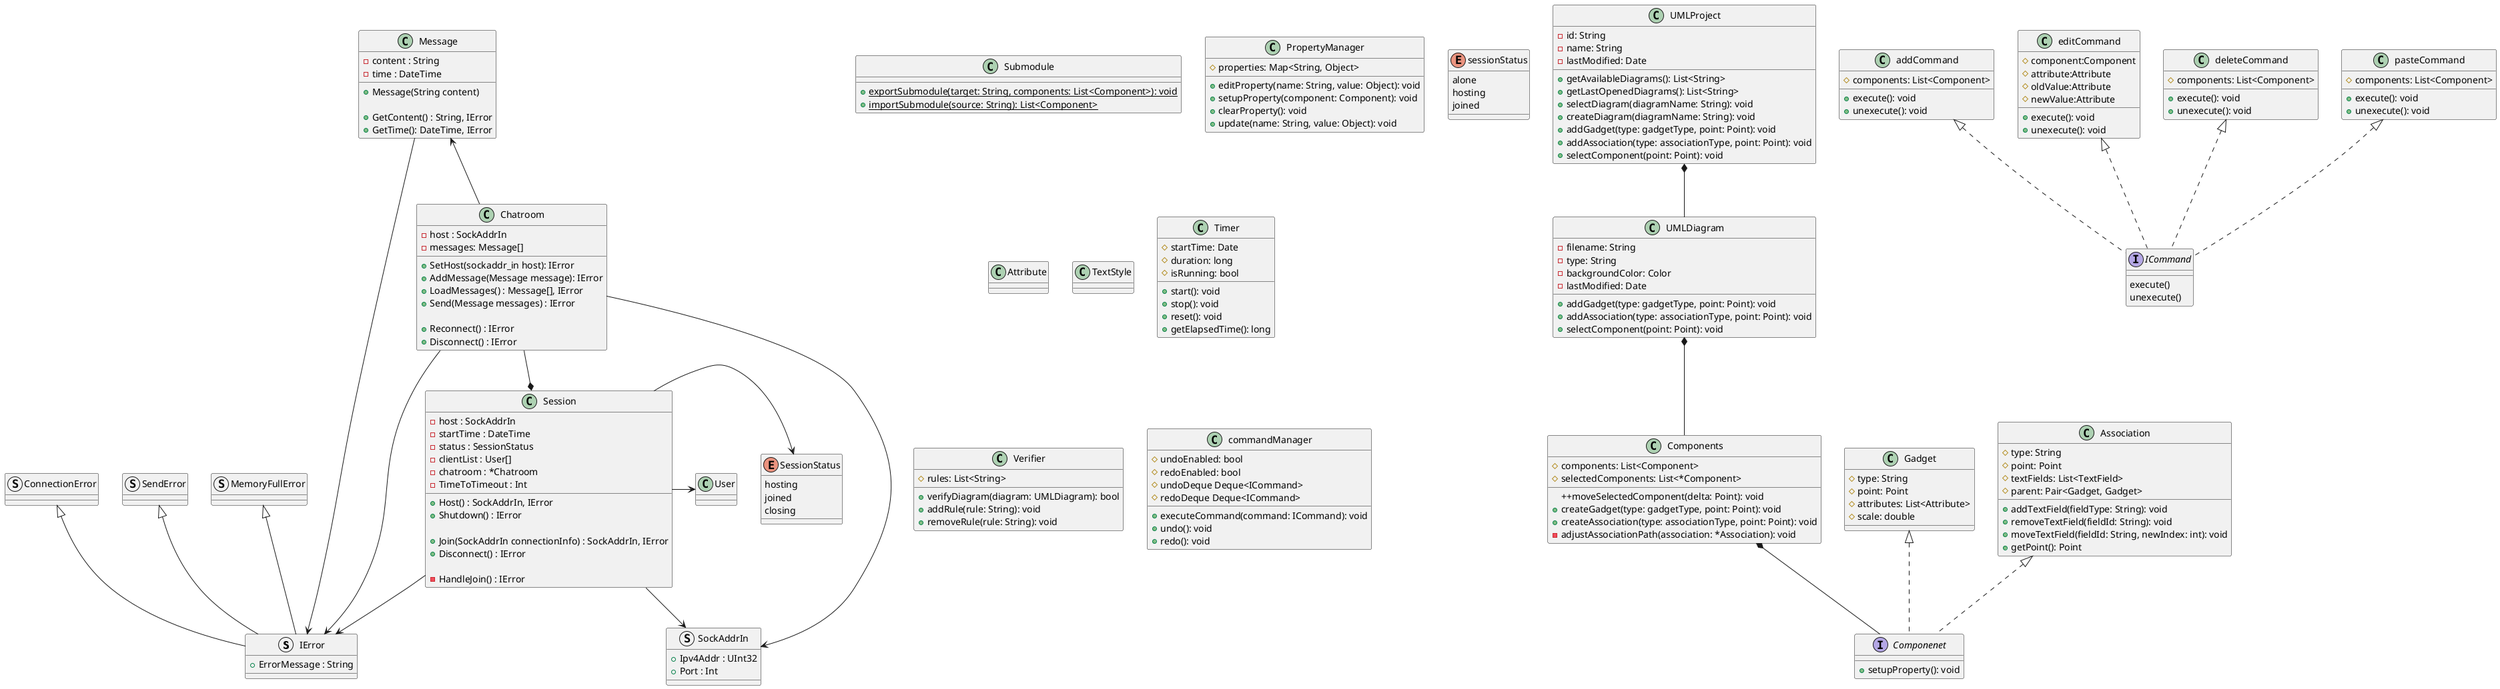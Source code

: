 ' @startuml
' abstract        abstract
' abstract class  "abstract class"
' annotation      annotation
' circle          circle
' ()              circle_short_form
' class           class
' class           class_stereo  <<stereotype>>
' diamond         diamond
' <>              diamond_short_form
' entity          entity
' enum            enum
' exception       exception
' interface       interface
' metaclass       metaclass
' protocol        protocol
' stereotype      stereotype
' struct          struct
' @enduml

@startuml

struct IError {
    + ErrorMessage : String
}

class UMLProject{
    -id: String
    -name: String
    -lastModified: Date
    +getAvailableDiagrams(): List<String>
    +getLastOpenedDiagrams(): List<String>
    +selectDiagram(diagramName: String): void
    +createDiagram(diagramName: String): void
    +addGadget(type: gadgetType, point: Point): void
    +addAssociation(type: associationType, point: Point): void
    +selectComponent(point: Point): void
}

class UMLDiagram{
    -filename: String
    -type: String
    -backgroundColor: Color
    -lastModified: Date
    +addGadget(type: gadgetType, point: Point): void
    +addAssociation(type: associationType, point: Point): void
    +selectComponent(point: Point): void
}

Interface Componenet {
    +setupProperty(): void
}
' TODO: getHitBox()

class Components {
    #components: List<Component>
    #selectedComponents: List<*Component>
    ++moveSelectedComponent(delta: Point): void
    +createGadget(type: gadgetType, point: Point): void
    +createAssociation(type: associationType, point: Point): void
    -adjustAssociationPath(association: *Association): void
}


class Gadget{
    #type: String
    #point: Point
    #attributes: List<Attribute>
    #scale: double
    
}

class Association{
    #type: String
    #point: Point
    #textFields: List<TextField>
    #parent: Pair<Gadget, Gadget>
    +addTextField(fieldType: String): void
    +removeTextField(fieldId: String): void
    +moveTextField(fieldId: String, newIndex: int): void
    +getPoint(): Point
}

class Submodule{
    +{static} exportSubmodule(target: String, components: List<Component>): void
    +{static} importSubmodule(source: String): List<Component>
}

class PropertyManager{
    #properties: Map<String, Object>
    +editProperty(name: String, value: Object): void
    +setupProperty(component: Component): void
    +clearProperty(): void
    +update(name: String, value: Object): void
}


enum sessionStatus{
    alone
    hosting
    joined
}



struct ConnectionError {}
struct SendError {}
struct MemoryFullError {}

ConnectionError <|-- IError
SendError <|-- IError
MemoryFullError <|-- IError

enum SessionStatus{
    hosting
    joined
    closing /' for shutting down Session::HandleJoin() '/
}

struct SockAddrIn {
    + Ipv4Addr : UInt32
    + Port : Int
}

class Session {
    - host : SockAddrIn
    - startTime : DateTime
    - status : SessionStatus
    - clientList : User[]
    - chatroom : *Chatroom
    - TimeToTimeout : Int /' Maybe a constexpr '/

    /' Host Methods '/
    + Host() : SockAddrIn, IError
    + Shutdown() : IError

    /' Client Methods '/
    + Join(SockAddrIn connectionInfo) : SockAddrIn, IError /' SockInfo for chatroom '/
    + Disconnect() : IError

    - HandleJoin() : IError
}
Session -> SessionStatus
Session --> SockAddrIn
Session --> IError
Session -> User


class Chatroom {
    - host : SockAddrIn /'Different port to session's'/
    - messages: Message[]

    + SetHost(sockaddr_in host): IError
    + AddMessage(Message message): IError /'May make messages fill up mem, which throws MemoryFullError '/


    + LoadMessages() : Message[], IError
    + Send(Message messages) : IError

    + Reconnect() : IError
    + Disconnect() : IError
}
Chatroom --> SockAddrIn
Chatroom --* Session
Chatroom --> IError

class Message {
    - content : String
    - time : DateTime

    + Message(String content)

    + GetContent() : String, IError
    + GetTime(): DateTime, IError
}
Message <-- Chatroom
Message --> IError




class Attribute{

}

class TextStyle

class Timer {
    #startTime: Date
    #duration: long
    #isRunning: bool
    +start(): void
    +stop(): void
    +reset(): void
    +getElapsedTime(): long
}

class Verifier {
    #rules: List<String>
    +verifyDiagram(diagram: UMLDiagram): bool
    +addRule(rule: String): void
    +removeRule(rule: String): void
}

Interface ICommand{
    execute()
    unexecute()
}

class commandManager{
    #undoEnabled: bool
    #redoEnabled: bool
    #undoDeque Deque<ICommand>
    #redoDeque Deque<ICommand>
    +executeCommand(command: ICommand): void
    +undo(): void
    +redo(): void
}

class addCommand {
    #components: List<Component>
    +execute(): void
    +unexecute(): void
}

class editCommand{
    #component:Component
    #attribute:Attribute
    #oldValue:Attribute
    #newValue:Attribute
    +execute(): void
    +unexecute(): void
}

class deleteCommand{
    #components: List<Component>
    +execute(): void
    +unexecute(): void
}

class pasteCommand{
    #components: List<Component>
    +execute(): void
    +unexecute(): void
}

Gadget <|.. Componenet

Association <|.. Componenet

addCommand <|.. ICommand

editCommand <|.. ICommand

deleteCommand <|.. ICommand

pasteCommand <|.. ICommand


UMLProject *-- UMLDiagram

UMLDiagram *-- Components

Components *-- Componenet

@enduml










@startuml
Class11 <|.. class12

@enduml

